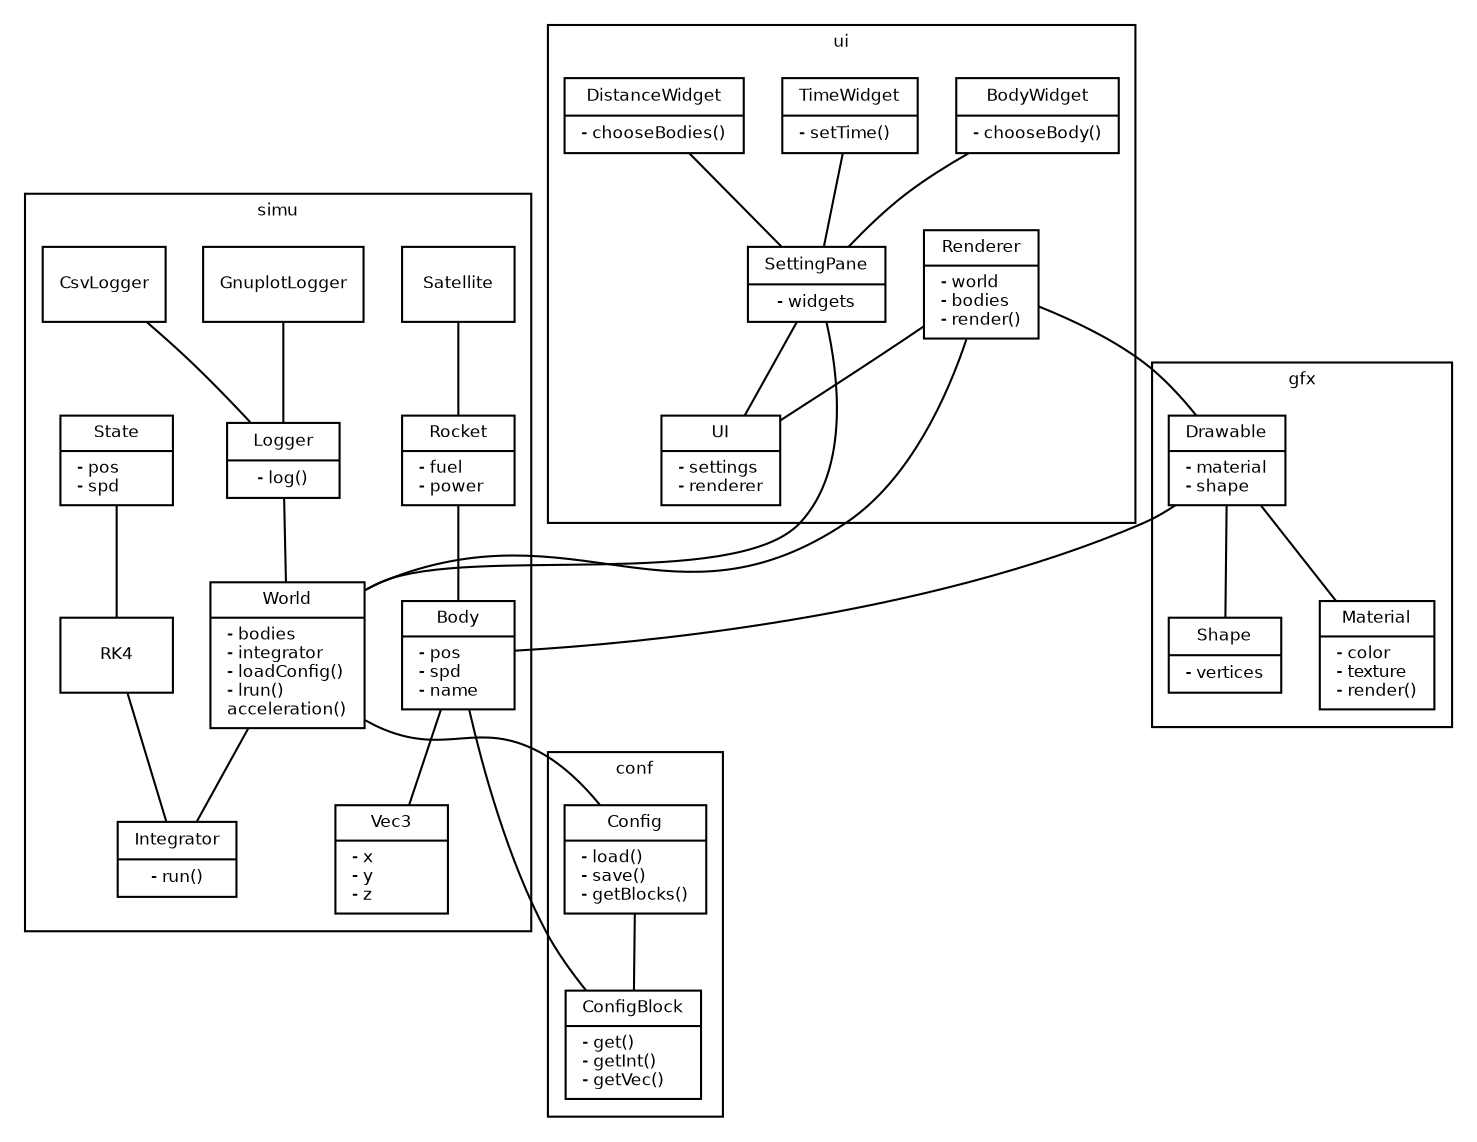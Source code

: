 digraph G {
        fontname = "Bitstream Vera Sans"
        fontsize = 8
        node [
                fontname = "Bitstream Vera Sans"
                fontsize = 8
                shape = "record"
        ]
        edge [
                fontname = "Bitstream Vera Sans"
                fontsize = 8
        ]
        subgraph clusterAnimalImpl {
                label = "simu"
				Vec3 [
					label = "{Vec3|- x\l- y\l- z\l}"
				]
				State [
					label = "{State|- pos\l- spd\l}"
				]
				Body [
					label = "{Body|- pos\l- spd\l- name\l}"
				]
				Rocket [
					label = "{Rocket|- fuel\l- power\l}"
				]
				Satellite [
					label = "Satellite"
				]
				World [
					label = "{World|- bodies\l- integrator\l- loadConfig()\l- lrun()\lacceleration()\l}"
				]
				Integrator [
					label = "{Integrator|- run()}"
				]
				RK4 [
					label = "RK4"
				]
				Logger [
					label = "{Logger|- log()}"
				]
				GnuplotLogger [
					label = "GnuplotLogger"
				]
				CsvLogger [
					label = "CsvLogger"
				]
        }
        subgraph clusterAnimalImpl2 {
			label = "gfx"
			Material [
				label = "{Material|- color\l- texture\l- render()\l}"
			]
			Shape [
				label = "{Shape|- vertices}"
			]
			Drawable [
				label = "{Drawable|- material\l- shape\l}"
			]
        }
        subgraph clusterAnimalImpl3 {
			label = "ui"
			UI [
				label = "{UI|- settings\l- renderer\l}"
			]
			Renderer [
				label = "{Renderer|- world\l- bodies\l- render()\l}"
			]
			SettingPane [
				label = "{SettingPane|- widgets}"
			]
			BodyWidget [
				label = "{BodyWidget|- chooseBody()\l}"
			]
			TimeWidget [
				label = "{TimeWidget|- setTime()\l}"
			]
			DistanceWidget [
				label = "{DistanceWidget|- chooseBodies()\l}"
			]
        }
        subgraph clusterAnimalImpl4 {
			label = "conf"
			Config [
				label = "{Config|- load()\l- save()\l- getBlocks()\l}"
			]
			ConfigBlock [
				label = "{ConfigBlock|- get()\l- getInt()\l- getVec()\l}"
			]
        }
        edge [
                arrowhead = "empty"
        ]
        edge [
                arrowhead = "none"

        ]
        
        Body -> Vec3
        Rocket -> Body
        Satellite -> Rocket
        World -> Integrator
        RK4 -> Integrator
        State -> RK4
        
        Logger -> World
        GnuplotLogger -> Logger
        CsvLogger -> Logger
        
        Drawable -> Material
        Drawable -> Shape
        Drawable -> Body
        
        Renderer -> UI
        SettingPane -> UI
        BodyWidget -> SettingPane
        TimeWidget -> SettingPane
        DistanceWidget -> SettingPane
        
        Renderer -> World
        Renderer -> Drawable
        SettingPane -> World
        
        World -> Config
        Body -> ConfigBlock
        
        Config -> ConfigBlock
}
